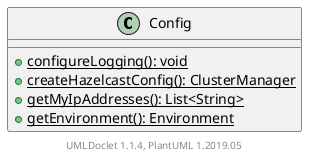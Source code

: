 @startuml

    class Config [[Config.html]] {
        {static} +configureLogging(): void
        {static} +createHazelcastConfig(): ClusterManager
        {static} +getMyIpAddresses(): List<String>
        {static} +getEnvironment(): Environment
    }


    center footer UMLDoclet 1.1.4, PlantUML 1.2019.05
@enduml
